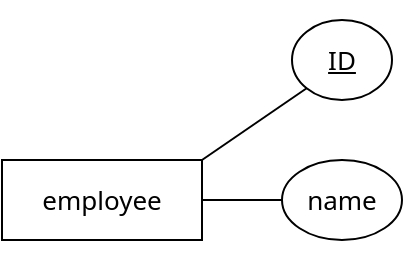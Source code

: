 <mxfile version="15.5.2" type="device"><diagram id="R2lEEEUBdFMjLlhIrx00" name="Page-1"><mxGraphModel dx="572" dy="657" grid="1" gridSize="10" guides="1" tooltips="1" connect="1" arrows="1" fold="1" page="1" pageScale="1" pageWidth="850" pageHeight="1100" math="0" shadow="0" extFonts="Permanent Marker^https://fonts.googleapis.com/css?family=Permanent+Marker"><root><mxCell id="0"/><mxCell id="1" parent="0"/><mxCell id="IGDnmjBW8WkwoIBkdp4k-2" value="" style="rounded=0;whiteSpace=wrap;html=1;fontFamily=Noto Sans;fontSource=https%3A%2F%2Ffonts.googleapis.com%2Fcss%3Ffamily%3DNoto%2BSans;strokeColor=none;fillColor=none;" vertex="1" parent="1"><mxGeometry x="935" y="130" width="30" height="20" as="geometry"/></mxCell><mxCell id="IGDnmjBW8WkwoIBkdp4k-1" value="" style="rounded=0;whiteSpace=wrap;html=1;fontFamily=Noto Sans;fontSource=https%3A%2F%2Ffonts.googleapis.com%2Fcss%3Ffamily%3DNoto%2BSans;strokeColor=none;fillColor=none;" vertex="1" parent="1"><mxGeometry x="1055" y="20" width="30" height="20" as="geometry"/></mxCell><mxCell id="lwd-V4n6v2EKuV_E1Pqr-1" value="employee" style="whiteSpace=wrap;html=1;align=center;fontSize=13;fontFamily=Noto Sans;fontSource=https%3A%2F%2Ffonts.googleapis.com%2Fcss%3Ffamily%3DNoto%2BSans;" parent="1" vertex="1"><mxGeometry x="900" y="100" width="100" height="40" as="geometry"/></mxCell><mxCell id="lwd-V4n6v2EKuV_E1Pqr-2" value="name" style="ellipse;whiteSpace=wrap;html=1;align=center;fontSize=13;fontFamily=Noto Sans;fontSource=https%3A%2F%2Ffonts.googleapis.com%2Fcss%3Ffamily%3DNoto%2BSans;" parent="1" vertex="1"><mxGeometry x="1040" y="100" width="60" height="40" as="geometry"/></mxCell><mxCell id="lwd-V4n6v2EKuV_E1Pqr-3" value="" style="endArrow=none;html=1;rounded=0;exitX=0;exitY=0.5;exitDx=0;exitDy=0;entryX=1;entryY=0.5;entryDx=0;entryDy=0;fontSize=13;fontFamily=Noto Sans;fontSource=https%3A%2F%2Ffonts.googleapis.com%2Fcss%3Ffamily%3DNoto%2BSans;" parent="1" source="lwd-V4n6v2EKuV_E1Pqr-2" target="lwd-V4n6v2EKuV_E1Pqr-1" edge="1"><mxGeometry relative="1" as="geometry"><mxPoint x="860" y="76" as="sourcePoint"/><mxPoint x="863.889" y="146" as="targetPoint"/></mxGeometry></mxCell><mxCell id="lwd-V4n6v2EKuV_E1Pqr-4" value="ID" style="ellipse;whiteSpace=wrap;html=1;align=center;fontStyle=4;fontSize=13;fontFamily=Noto Sans;fontSource=https%3A%2F%2Ffonts.googleapis.com%2Fcss%3Ffamily%3DNoto%2BSans;" parent="1" vertex="1"><mxGeometry x="1045" y="30" width="50" height="40" as="geometry"/></mxCell><mxCell id="lwd-V4n6v2EKuV_E1Pqr-5" value="" style="endArrow=none;html=1;rounded=0;exitX=0;exitY=1;exitDx=0;exitDy=0;fontSize=13;fontFamily=Noto Sans;fontSource=https%3A%2F%2Ffonts.googleapis.com%2Fcss%3Ffamily%3DNoto%2BSans;entryX=1;entryY=0;entryDx=0;entryDy=0;" parent="1" source="lwd-V4n6v2EKuV_E1Pqr-4" target="lwd-V4n6v2EKuV_E1Pqr-1" edge="1"><mxGeometry relative="1" as="geometry"><mxPoint x="1160" y="260" as="sourcePoint"/><mxPoint x="1060" y="140" as="targetPoint"/></mxGeometry></mxCell></root></mxGraphModel></diagram></mxfile>